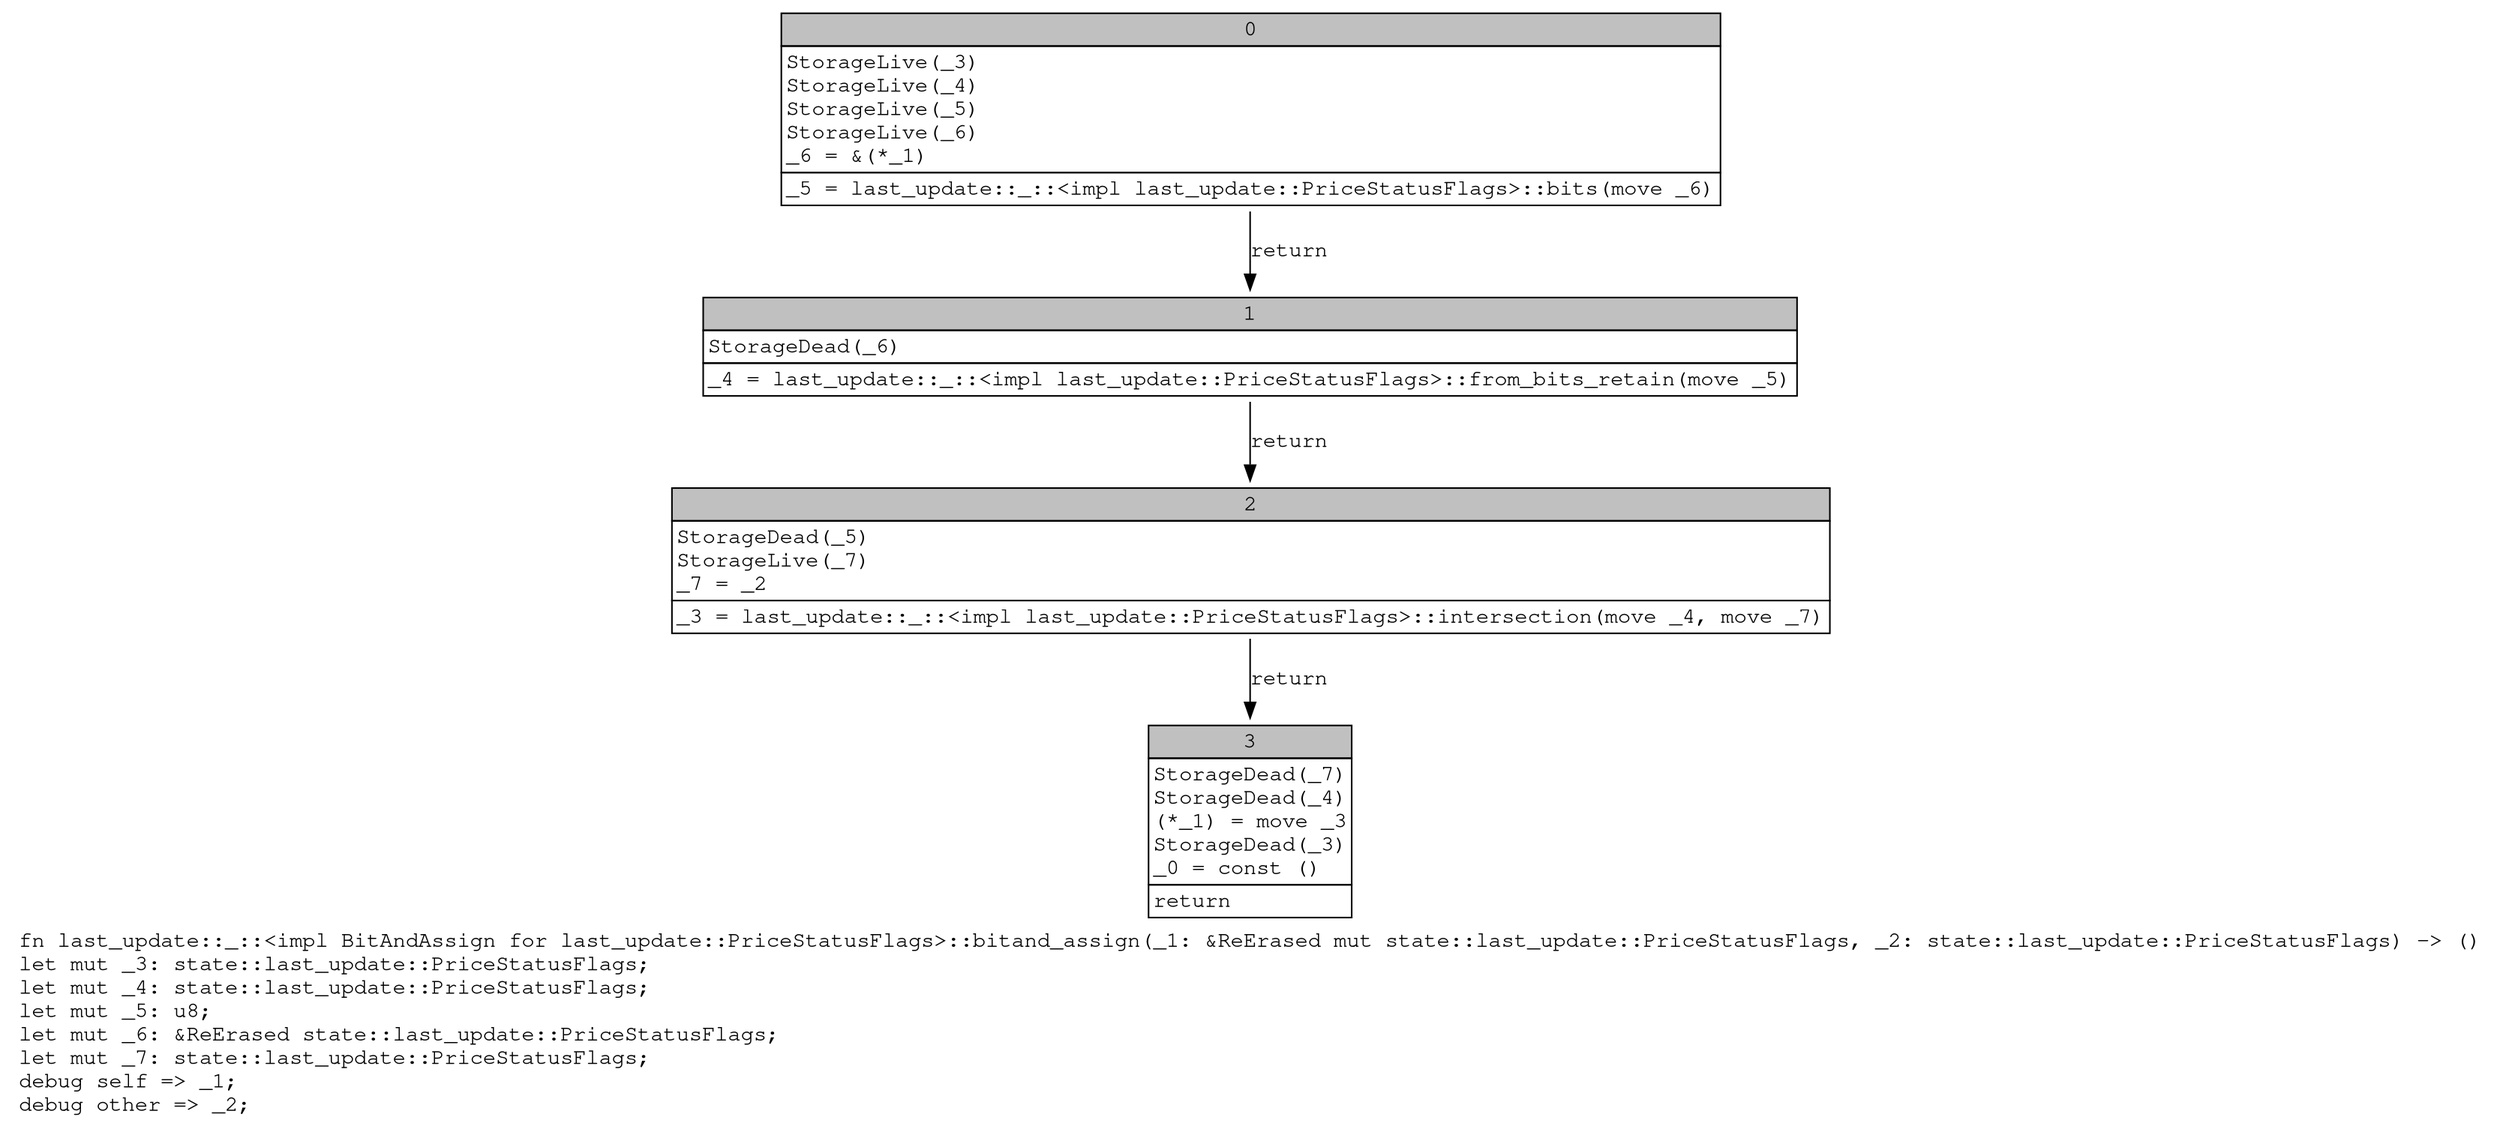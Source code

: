 digraph Mir_0_6712 {
    graph [fontname="Courier, monospace"];
    node [fontname="Courier, monospace"];
    edge [fontname="Courier, monospace"];
    label=<fn last_update::_::&lt;impl BitAndAssign for last_update::PriceStatusFlags&gt;::bitand_assign(_1: &amp;ReErased mut state::last_update::PriceStatusFlags, _2: state::last_update::PriceStatusFlags) -&gt; ()<br align="left"/>let mut _3: state::last_update::PriceStatusFlags;<br align="left"/>let mut _4: state::last_update::PriceStatusFlags;<br align="left"/>let mut _5: u8;<br align="left"/>let mut _6: &amp;ReErased state::last_update::PriceStatusFlags;<br align="left"/>let mut _7: state::last_update::PriceStatusFlags;<br align="left"/>debug self =&gt; _1;<br align="left"/>debug other =&gt; _2;<br align="left"/>>;
    bb0__0_6712 [shape="none", label=<<table border="0" cellborder="1" cellspacing="0"><tr><td bgcolor="gray" align="center" colspan="1">0</td></tr><tr><td align="left" balign="left">StorageLive(_3)<br/>StorageLive(_4)<br/>StorageLive(_5)<br/>StorageLive(_6)<br/>_6 = &amp;(*_1)<br/></td></tr><tr><td align="left">_5 = last_update::_::&lt;impl last_update::PriceStatusFlags&gt;::bits(move _6)</td></tr></table>>];
    bb1__0_6712 [shape="none", label=<<table border="0" cellborder="1" cellspacing="0"><tr><td bgcolor="gray" align="center" colspan="1">1</td></tr><tr><td align="left" balign="left">StorageDead(_6)<br/></td></tr><tr><td align="left">_4 = last_update::_::&lt;impl last_update::PriceStatusFlags&gt;::from_bits_retain(move _5)</td></tr></table>>];
    bb2__0_6712 [shape="none", label=<<table border="0" cellborder="1" cellspacing="0"><tr><td bgcolor="gray" align="center" colspan="1">2</td></tr><tr><td align="left" balign="left">StorageDead(_5)<br/>StorageLive(_7)<br/>_7 = _2<br/></td></tr><tr><td align="left">_3 = last_update::_::&lt;impl last_update::PriceStatusFlags&gt;::intersection(move _4, move _7)</td></tr></table>>];
    bb3__0_6712 [shape="none", label=<<table border="0" cellborder="1" cellspacing="0"><tr><td bgcolor="gray" align="center" colspan="1">3</td></tr><tr><td align="left" balign="left">StorageDead(_7)<br/>StorageDead(_4)<br/>(*_1) = move _3<br/>StorageDead(_3)<br/>_0 = const ()<br/></td></tr><tr><td align="left">return</td></tr></table>>];
    bb0__0_6712 -> bb1__0_6712 [label="return"];
    bb1__0_6712 -> bb2__0_6712 [label="return"];
    bb2__0_6712 -> bb3__0_6712 [label="return"];
}
